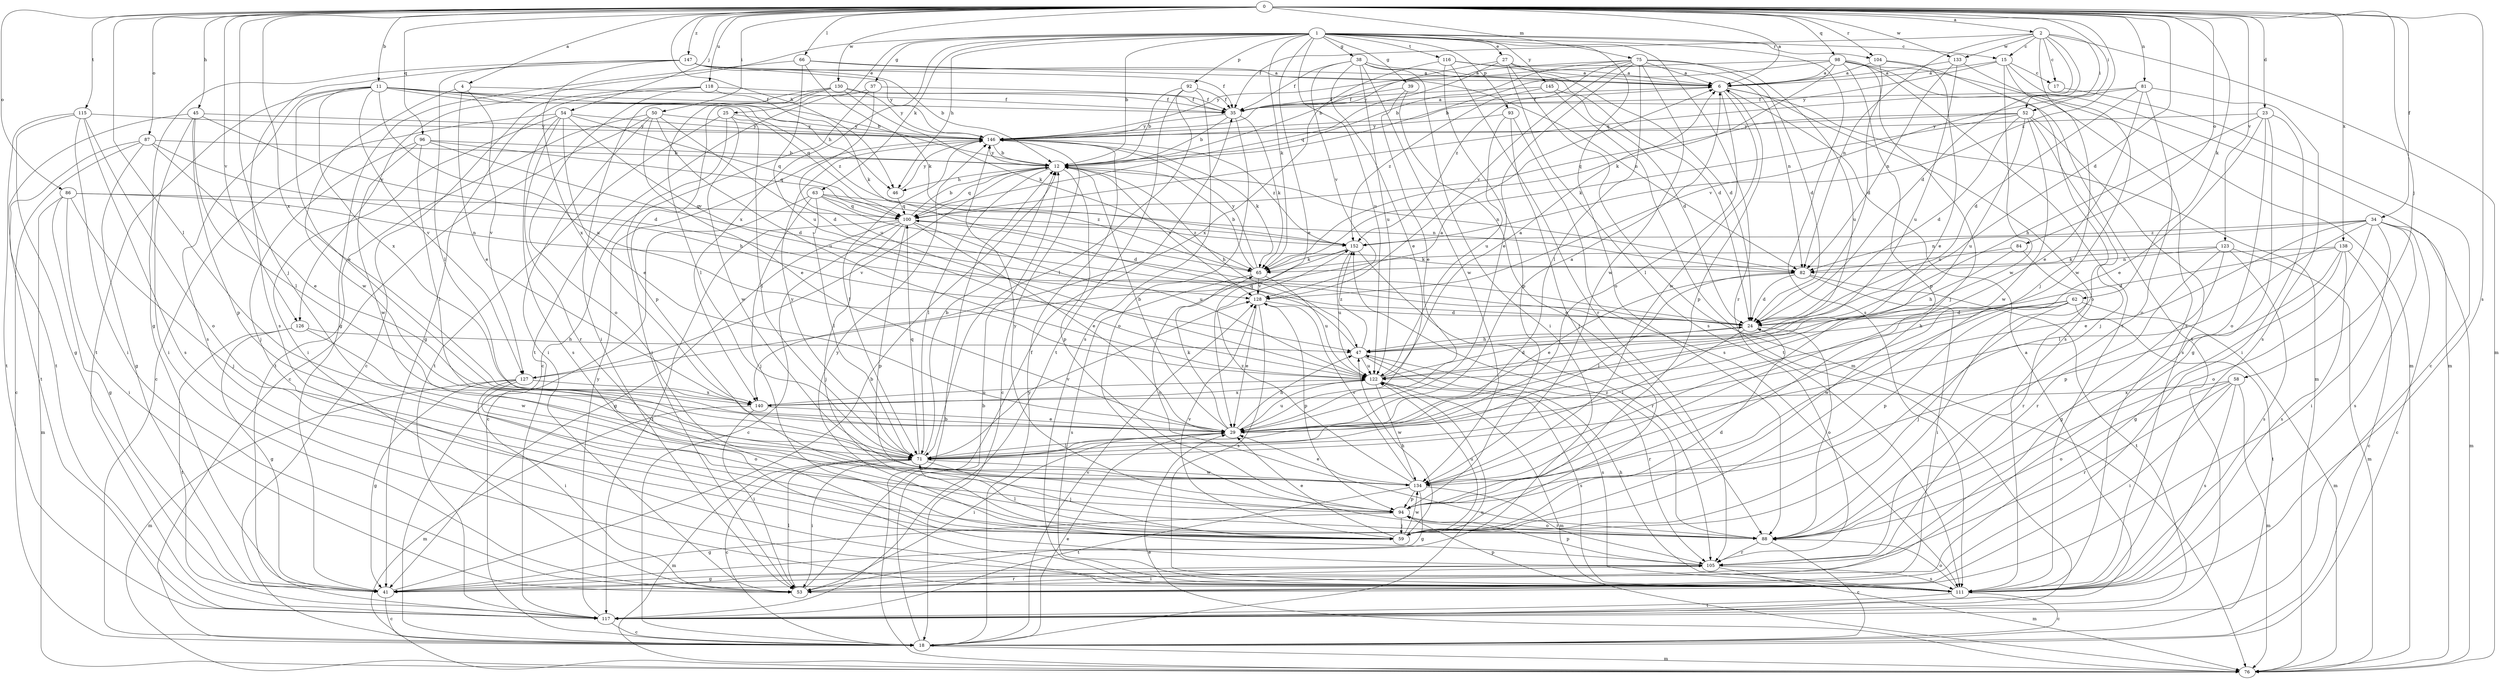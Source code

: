 strict digraph  {
0;
1;
2;
4;
6;
11;
12;
15;
17;
18;
23;
24;
25;
27;
29;
34;
35;
37;
38;
39;
41;
45;
46;
47;
50;
52;
53;
54;
58;
59;
62;
63;
65;
66;
71;
75;
76;
81;
82;
84;
86;
87;
88;
92;
93;
94;
96;
98;
100;
104;
105;
111;
115;
116;
117;
118;
122;
123;
126;
127;
128;
130;
133;
134;
138;
140;
145;
146;
147;
152;
0 -> 2  [label=a];
0 -> 4  [label=a];
0 -> 6  [label=a];
0 -> 11  [label=b];
0 -> 23  [label=d];
0 -> 24  [label=d];
0 -> 34  [label=f];
0 -> 45  [label=h];
0 -> 46  [label=h];
0 -> 50  [label=i];
0 -> 52  [label=i];
0 -> 54  [label=j];
0 -> 58  [label=j];
0 -> 59  [label=j];
0 -> 62  [label=k];
0 -> 66  [label=l];
0 -> 71  [label=l];
0 -> 75  [label=m];
0 -> 81  [label=n];
0 -> 84  [label=o];
0 -> 86  [label=o];
0 -> 87  [label=o];
0 -> 96  [label=q];
0 -> 98  [label=q];
0 -> 104  [label=r];
0 -> 111  [label=s];
0 -> 115  [label=t];
0 -> 118  [label=u];
0 -> 123  [label=v];
0 -> 126  [label=v];
0 -> 130  [label=w];
0 -> 133  [label=w];
0 -> 138  [label=x];
0 -> 140  [label=x];
0 -> 147  [label=z];
0 -> 152  [label=z];
1 -> 12  [label=b];
1 -> 15  [label=c];
1 -> 25  [label=e];
1 -> 27  [label=e];
1 -> 29  [label=e];
1 -> 37  [label=g];
1 -> 38  [label=g];
1 -> 39  [label=g];
1 -> 46  [label=h];
1 -> 63  [label=k];
1 -> 65  [label=k];
1 -> 88  [label=o];
1 -> 92  [label=p];
1 -> 93  [label=p];
1 -> 104  [label=r];
1 -> 105  [label=r];
1 -> 111  [label=s];
1 -> 116  [label=t];
1 -> 122  [label=u];
1 -> 126  [label=v];
1 -> 140  [label=x];
1 -> 145  [label=y];
2 -> 15  [label=c];
2 -> 17  [label=c];
2 -> 24  [label=d];
2 -> 35  [label=f];
2 -> 52  [label=i];
2 -> 59  [label=j];
2 -> 76  [label=m];
2 -> 82  [label=n];
2 -> 100  [label=q];
2 -> 133  [label=w];
4 -> 29  [label=e];
4 -> 35  [label=f];
4 -> 127  [label=v];
4 -> 134  [label=w];
6 -> 35  [label=f];
6 -> 71  [label=l];
6 -> 76  [label=m];
6 -> 94  [label=p];
6 -> 111  [label=s];
6 -> 134  [label=w];
11 -> 12  [label=b];
11 -> 29  [label=e];
11 -> 35  [label=f];
11 -> 46  [label=h];
11 -> 100  [label=q];
11 -> 111  [label=s];
11 -> 117  [label=t];
11 -> 122  [label=u];
11 -> 127  [label=v];
11 -> 140  [label=x];
11 -> 152  [label=z];
12 -> 46  [label=h];
12 -> 47  [label=h];
12 -> 71  [label=l];
12 -> 82  [label=n];
12 -> 94  [label=p];
12 -> 100  [label=q];
12 -> 127  [label=v];
12 -> 128  [label=v];
12 -> 146  [label=y];
15 -> 6  [label=a];
15 -> 17  [label=c];
15 -> 76  [label=m];
15 -> 111  [label=s];
15 -> 134  [label=w];
15 -> 146  [label=y];
17 -> 18  [label=c];
18 -> 12  [label=b];
18 -> 29  [label=e];
18 -> 76  [label=m];
18 -> 122  [label=u];
18 -> 128  [label=v];
18 -> 146  [label=y];
23 -> 29  [label=e];
23 -> 41  [label=g];
23 -> 47  [label=h];
23 -> 53  [label=i];
23 -> 88  [label=o];
23 -> 146  [label=y];
24 -> 47  [label=h];
24 -> 71  [label=l];
24 -> 88  [label=o];
25 -> 53  [label=i];
25 -> 71  [label=l];
25 -> 117  [label=t];
25 -> 134  [label=w];
25 -> 146  [label=y];
27 -> 6  [label=a];
27 -> 12  [label=b];
27 -> 24  [label=d];
27 -> 76  [label=m];
27 -> 100  [label=q];
27 -> 111  [label=s];
29 -> 6  [label=a];
29 -> 12  [label=b];
29 -> 47  [label=h];
29 -> 53  [label=i];
29 -> 65  [label=k];
29 -> 71  [label=l];
29 -> 122  [label=u];
34 -> 18  [label=c];
34 -> 29  [label=e];
34 -> 53  [label=i];
34 -> 71  [label=l];
34 -> 76  [label=m];
34 -> 82  [label=n];
34 -> 88  [label=o];
34 -> 111  [label=s];
34 -> 152  [label=z];
35 -> 6  [label=a];
35 -> 12  [label=b];
35 -> 65  [label=k];
35 -> 88  [label=o];
35 -> 146  [label=y];
37 -> 18  [label=c];
37 -> 35  [label=f];
37 -> 117  [label=t];
37 -> 122  [label=u];
38 -> 6  [label=a];
38 -> 24  [label=d];
38 -> 29  [label=e];
38 -> 35  [label=f];
38 -> 53  [label=i];
38 -> 122  [label=u];
38 -> 128  [label=v];
38 -> 134  [label=w];
39 -> 29  [label=e];
39 -> 35  [label=f];
39 -> 88  [label=o];
41 -> 12  [label=b];
41 -> 18  [label=c];
45 -> 24  [label=d];
45 -> 53  [label=i];
45 -> 71  [label=l];
45 -> 94  [label=p];
45 -> 117  [label=t];
45 -> 146  [label=y];
46 -> 100  [label=q];
46 -> 146  [label=y];
47 -> 100  [label=q];
47 -> 105  [label=r];
47 -> 111  [label=s];
47 -> 122  [label=u];
47 -> 152  [label=z];
50 -> 18  [label=c];
50 -> 24  [label=d];
50 -> 29  [label=e];
50 -> 53  [label=i];
50 -> 117  [label=t];
50 -> 122  [label=u];
50 -> 146  [label=y];
52 -> 24  [label=d];
52 -> 59  [label=j];
52 -> 65  [label=k];
52 -> 100  [label=q];
52 -> 111  [label=s];
52 -> 122  [label=u];
52 -> 134  [label=w];
52 -> 146  [label=y];
53 -> 35  [label=f];
53 -> 71  [label=l];
53 -> 105  [label=r];
54 -> 18  [label=c];
54 -> 29  [label=e];
54 -> 53  [label=i];
54 -> 100  [label=q];
54 -> 105  [label=r];
54 -> 111  [label=s];
54 -> 128  [label=v];
54 -> 146  [label=y];
58 -> 53  [label=i];
58 -> 76  [label=m];
58 -> 88  [label=o];
58 -> 105  [label=r];
58 -> 111  [label=s];
58 -> 140  [label=x];
59 -> 24  [label=d];
59 -> 29  [label=e];
59 -> 47  [label=h];
59 -> 71  [label=l];
59 -> 122  [label=u];
59 -> 128  [label=v];
59 -> 134  [label=w];
62 -> 24  [label=d];
62 -> 47  [label=h];
62 -> 59  [label=j];
62 -> 76  [label=m];
62 -> 94  [label=p];
62 -> 117  [label=t];
62 -> 134  [label=w];
63 -> 18  [label=c];
63 -> 24  [label=d];
63 -> 59  [label=j];
63 -> 71  [label=l];
63 -> 82  [label=n];
63 -> 100  [label=q];
63 -> 152  [label=z];
65 -> 12  [label=b];
65 -> 111  [label=s];
65 -> 122  [label=u];
65 -> 128  [label=v];
65 -> 146  [label=y];
66 -> 6  [label=a];
66 -> 41  [label=g];
66 -> 65  [label=k];
66 -> 82  [label=n];
66 -> 122  [label=u];
71 -> 12  [label=b];
71 -> 18  [label=c];
71 -> 53  [label=i];
71 -> 59  [label=j];
71 -> 76  [label=m];
71 -> 100  [label=q];
71 -> 128  [label=v];
71 -> 134  [label=w];
71 -> 146  [label=y];
75 -> 6  [label=a];
75 -> 12  [label=b];
75 -> 24  [label=d];
75 -> 29  [label=e];
75 -> 71  [label=l];
75 -> 122  [label=u];
75 -> 128  [label=v];
75 -> 134  [label=w];
75 -> 146  [label=y];
75 -> 152  [label=z];
76 -> 12  [label=b];
76 -> 29  [label=e];
81 -> 24  [label=d];
81 -> 29  [label=e];
81 -> 35  [label=f];
81 -> 88  [label=o];
81 -> 111  [label=s];
81 -> 128  [label=v];
82 -> 24  [label=d];
82 -> 29  [label=e];
82 -> 53  [label=i];
82 -> 71  [label=l];
82 -> 117  [label=t];
84 -> 47  [label=h];
84 -> 82  [label=n];
84 -> 105  [label=r];
86 -> 41  [label=g];
86 -> 53  [label=i];
86 -> 59  [label=j];
86 -> 76  [label=m];
86 -> 82  [label=n];
86 -> 100  [label=q];
87 -> 12  [label=b];
87 -> 18  [label=c];
87 -> 29  [label=e];
87 -> 41  [label=g];
87 -> 47  [label=h];
87 -> 117  [label=t];
88 -> 18  [label=c];
88 -> 105  [label=r];
88 -> 152  [label=z];
92 -> 12  [label=b];
92 -> 35  [label=f];
92 -> 71  [label=l];
92 -> 111  [label=s];
92 -> 117  [label=t];
93 -> 59  [label=j];
93 -> 111  [label=s];
93 -> 122  [label=u];
93 -> 146  [label=y];
94 -> 41  [label=g];
94 -> 59  [label=j];
94 -> 88  [label=o];
94 -> 146  [label=y];
96 -> 12  [label=b];
96 -> 24  [label=d];
96 -> 59  [label=j];
96 -> 71  [label=l];
96 -> 100  [label=q];
96 -> 134  [label=w];
98 -> 6  [label=a];
98 -> 12  [label=b];
98 -> 59  [label=j];
98 -> 65  [label=k];
98 -> 76  [label=m];
98 -> 94  [label=p];
98 -> 111  [label=s];
98 -> 117  [label=t];
98 -> 146  [label=y];
100 -> 12  [label=b];
100 -> 18  [label=c];
100 -> 29  [label=e];
100 -> 41  [label=g];
100 -> 59  [label=j];
100 -> 94  [label=p];
100 -> 117  [label=t];
100 -> 122  [label=u];
100 -> 152  [label=z];
104 -> 6  [label=a];
104 -> 24  [label=d];
104 -> 29  [label=e];
104 -> 88  [label=o];
105 -> 41  [label=g];
105 -> 53  [label=i];
105 -> 76  [label=m];
105 -> 94  [label=p];
105 -> 111  [label=s];
105 -> 146  [label=y];
111 -> 18  [label=c];
111 -> 47  [label=h];
111 -> 88  [label=o];
111 -> 94  [label=p];
111 -> 117  [label=t];
115 -> 41  [label=g];
115 -> 53  [label=i];
115 -> 88  [label=o];
115 -> 111  [label=s];
115 -> 117  [label=t];
115 -> 146  [label=y];
116 -> 6  [label=a];
116 -> 82  [label=n];
116 -> 94  [label=p];
116 -> 105  [label=r];
116 -> 140  [label=x];
117 -> 6  [label=a];
117 -> 18  [label=c];
117 -> 146  [label=y];
118 -> 18  [label=c];
118 -> 35  [label=f];
118 -> 41  [label=g];
118 -> 65  [label=k];
118 -> 88  [label=o];
122 -> 6  [label=a];
122 -> 24  [label=d];
122 -> 76  [label=m];
122 -> 111  [label=s];
122 -> 134  [label=w];
122 -> 140  [label=x];
123 -> 41  [label=g];
123 -> 65  [label=k];
123 -> 76  [label=m];
123 -> 82  [label=n];
123 -> 105  [label=r];
123 -> 111  [label=s];
126 -> 41  [label=g];
126 -> 47  [label=h];
126 -> 117  [label=t];
126 -> 134  [label=w];
127 -> 6  [label=a];
127 -> 41  [label=g];
127 -> 53  [label=i];
127 -> 76  [label=m];
127 -> 88  [label=o];
127 -> 140  [label=x];
128 -> 24  [label=d];
128 -> 29  [label=e];
128 -> 94  [label=p];
128 -> 111  [label=s];
130 -> 35  [label=f];
130 -> 53  [label=i];
130 -> 65  [label=k];
130 -> 71  [label=l];
130 -> 94  [label=p];
130 -> 146  [label=y];
133 -> 6  [label=a];
133 -> 82  [label=n];
133 -> 122  [label=u];
133 -> 134  [label=w];
134 -> 29  [label=e];
134 -> 41  [label=g];
134 -> 94  [label=p];
134 -> 105  [label=r];
134 -> 117  [label=t];
134 -> 128  [label=v];
134 -> 152  [label=z];
138 -> 18  [label=c];
138 -> 24  [label=d];
138 -> 41  [label=g];
138 -> 65  [label=k];
138 -> 94  [label=p];
138 -> 111  [label=s];
140 -> 29  [label=e];
140 -> 53  [label=i];
140 -> 76  [label=m];
140 -> 122  [label=u];
145 -> 24  [label=d];
145 -> 35  [label=f];
145 -> 117  [label=t];
145 -> 152  [label=z];
146 -> 12  [label=b];
146 -> 18  [label=c];
146 -> 65  [label=k];
146 -> 71  [label=l];
146 -> 152  [label=z];
147 -> 6  [label=a];
147 -> 12  [label=b];
147 -> 35  [label=f];
147 -> 41  [label=g];
147 -> 71  [label=l];
147 -> 111  [label=s];
147 -> 140  [label=x];
147 -> 146  [label=y];
152 -> 65  [label=k];
152 -> 88  [label=o];
152 -> 105  [label=r];
152 -> 122  [label=u];
}
